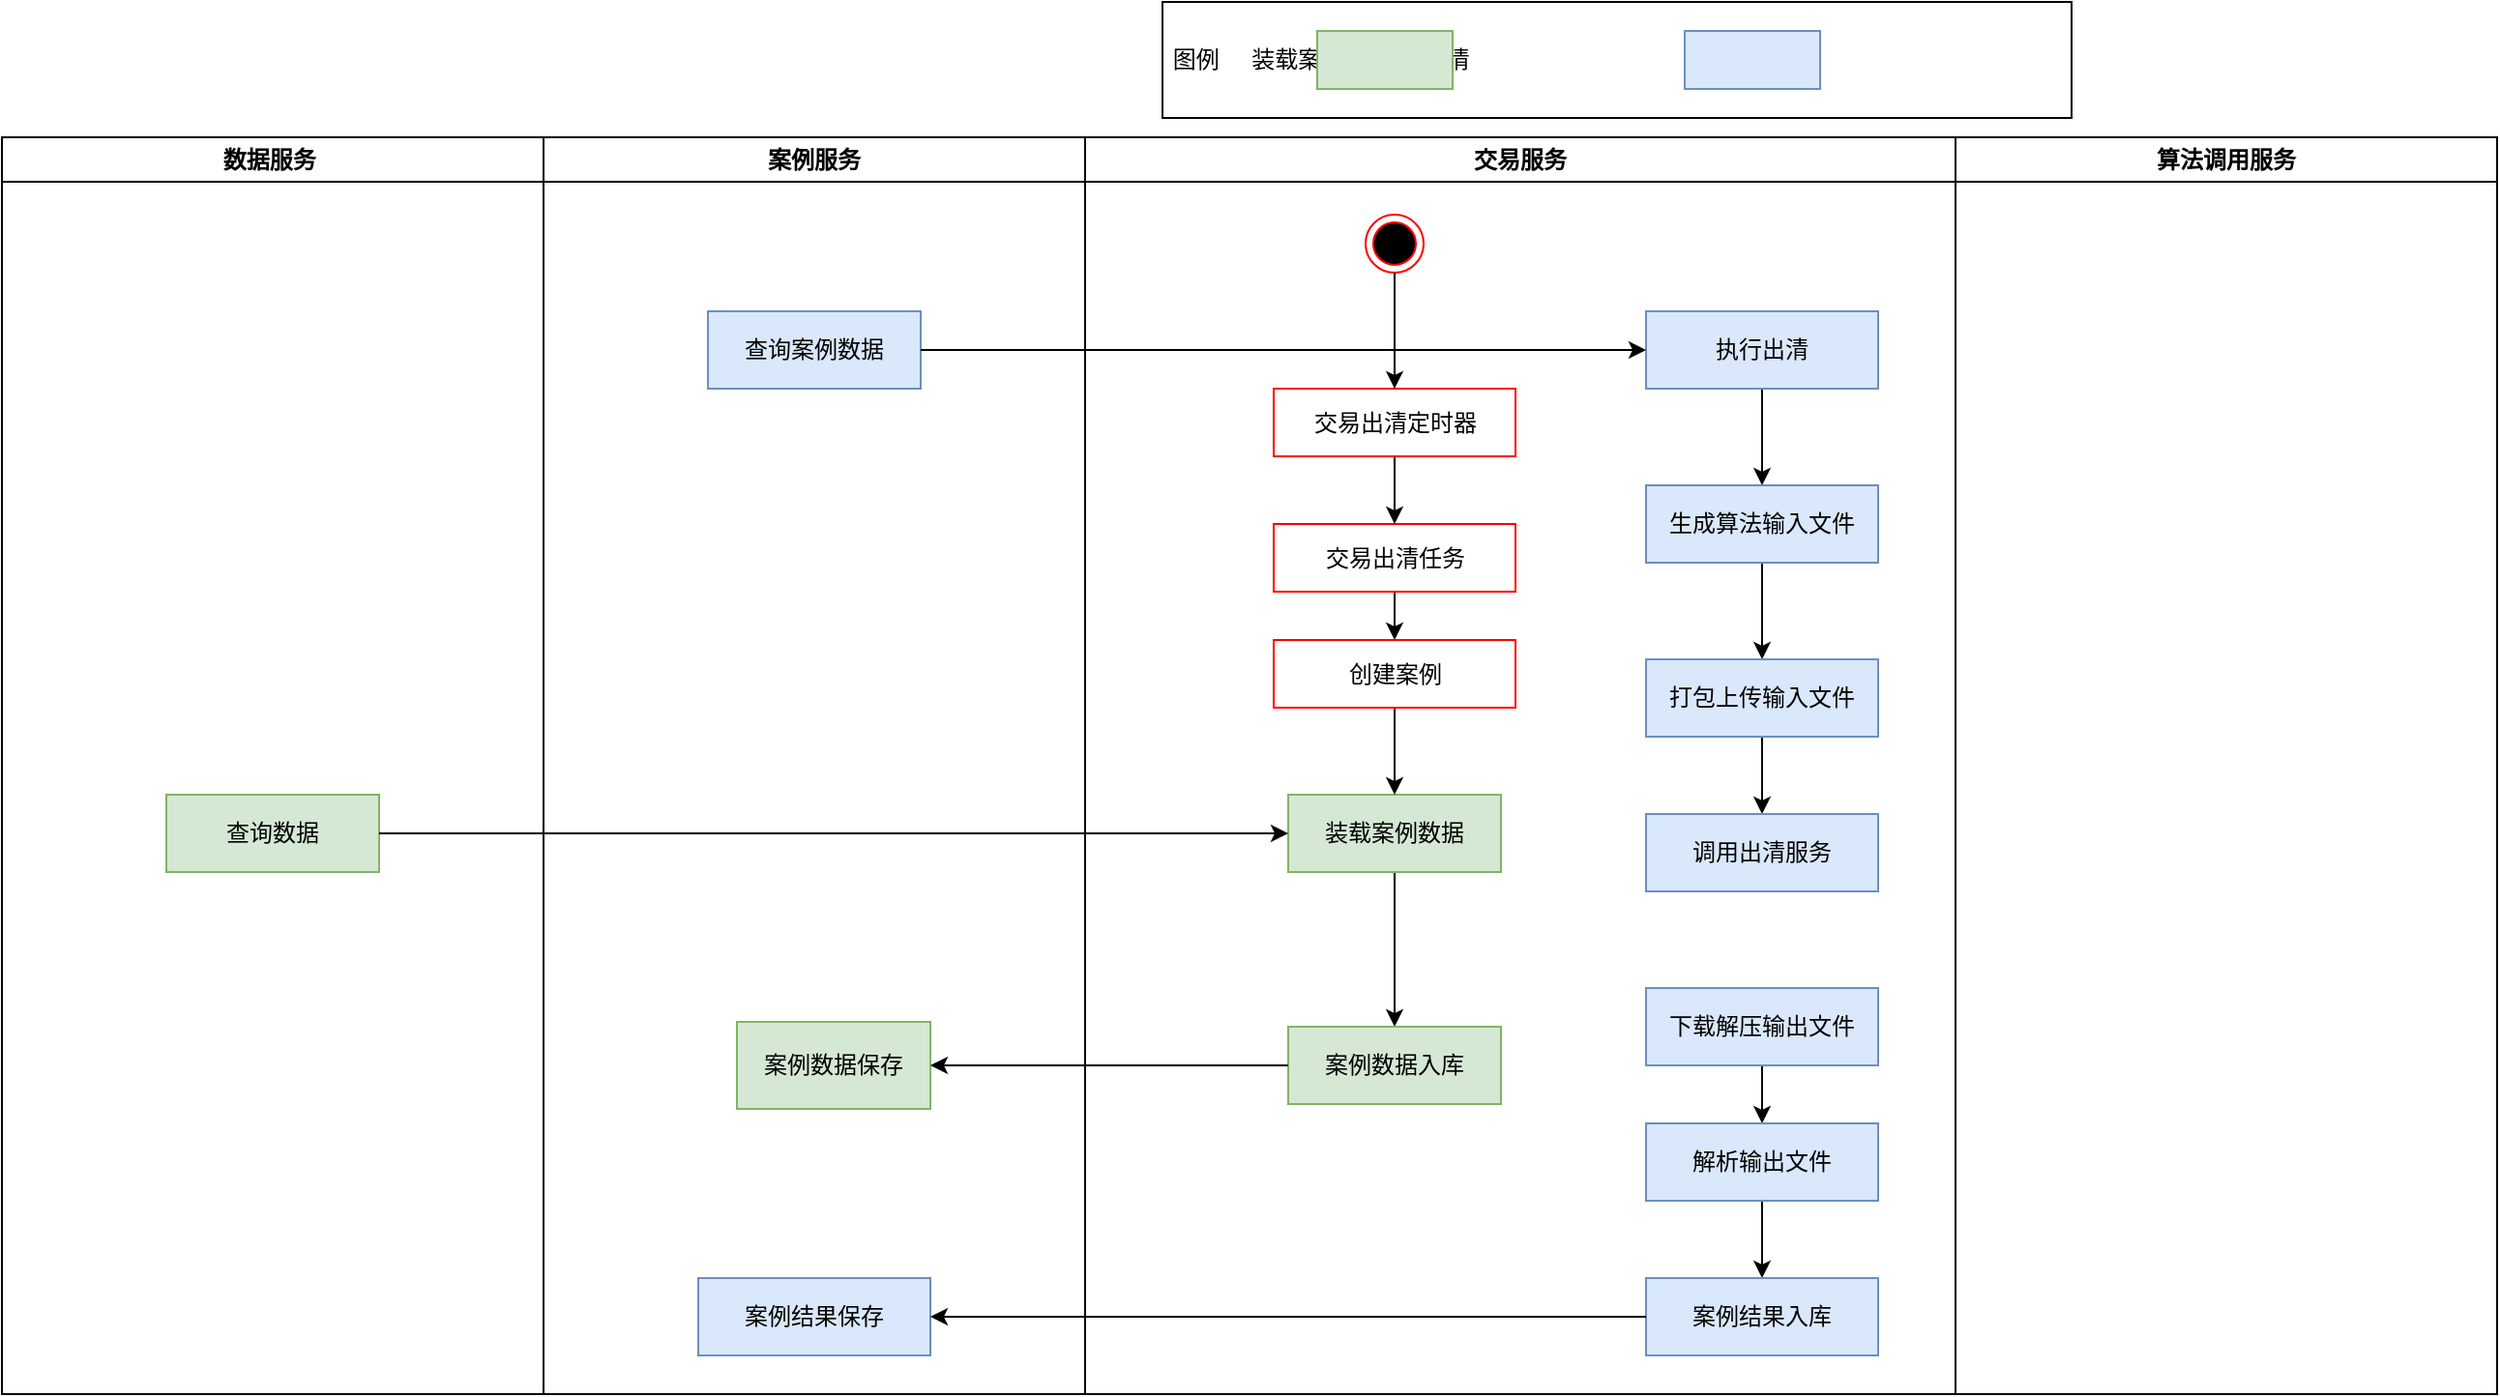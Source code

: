 <mxfile version="17.4.5" type="github">
  <diagram name="Page-1" id="e7e014a7-5840-1c2e-5031-d8a46d1fe8dd">
    <mxGraphModel dx="1298" dy="684" grid="1" gridSize="10" guides="1" tooltips="1" connect="1" arrows="1" fold="1" page="1" pageScale="1" pageWidth="1169" pageHeight="826" background="none" math="0" shadow="0">
      <root>
        <mxCell id="0" />
        <mxCell id="1" parent="0" />
        <mxCell id="2" value="数据服务 " style="swimlane;whiteSpace=wrap;startSize=23;" parent="1" vertex="1">
          <mxGeometry x="20" y="80" width="280" height="650" as="geometry" />
        </mxCell>
        <mxCell id="lPYdNGUAKUubtrO1FUui-58" value="查询数据" style="rounded=0;whiteSpace=wrap;html=1;fontSize=12;fillColor=#d5e8d4;strokeColor=#82b366;" vertex="1" parent="2">
          <mxGeometry x="85" y="340" width="110" height="40" as="geometry" />
        </mxCell>
        <mxCell id="4" value="交易服务" style="swimlane;whiteSpace=wrap" parent="1" vertex="1">
          <mxGeometry x="580" y="80" width="450" height="650" as="geometry" />
        </mxCell>
        <mxCell id="lPYdNGUAKUubtrO1FUui-64" value="" style="edgeStyle=orthogonalEdgeStyle;rounded=0;orthogonalLoop=1;jettySize=auto;html=1;fontSize=12;fontColor=#FFFFFF;" edge="1" parent="4" source="lPYdNGUAKUubtrO1FUui-61" target="lPYdNGUAKUubtrO1FUui-63">
          <mxGeometry relative="1" as="geometry" />
        </mxCell>
        <mxCell id="lPYdNGUAKUubtrO1FUui-61" value="装载案例数据" style="whiteSpace=wrap;html=1;fillColor=#d5e8d4;strokeColor=#82b366;fontColor=rgb(0, 0, 0);rounded=0;" vertex="1" parent="4">
          <mxGeometry x="105" y="340" width="110" height="40" as="geometry" />
        </mxCell>
        <mxCell id="lPYdNGUAKUubtrO1FUui-63" value="案例数据入库" style="whiteSpace=wrap;html=1;fillColor=#d5e8d4;strokeColor=#82b366;fontColor=rgb(0, 0, 0);rounded=0;" vertex="1" parent="4">
          <mxGeometry x="105" y="460" width="110" height="40" as="geometry" />
        </mxCell>
        <mxCell id="lPYdNGUAKUubtrO1FUui-71" value="" style="edgeStyle=orthogonalEdgeStyle;rounded=0;orthogonalLoop=1;jettySize=auto;html=1;fontSize=12;fontColor=#FFFFFF;" edge="1" parent="4" source="lPYdNGUAKUubtrO1FUui-68" target="lPYdNGUAKUubtrO1FUui-70">
          <mxGeometry relative="1" as="geometry" />
        </mxCell>
        <mxCell id="lPYdNGUAKUubtrO1FUui-68" value="执行出清" style="whiteSpace=wrap;html=1;fillColor=#dae8fc;strokeColor=#6c8ebf;fontColor=rgb(0, 0, 0);rounded=0;" vertex="1" parent="4">
          <mxGeometry x="290" y="90" width="120" height="40" as="geometry" />
        </mxCell>
        <mxCell id="lPYdNGUAKUubtrO1FUui-73" value="" style="edgeStyle=orthogonalEdgeStyle;rounded=0;orthogonalLoop=1;jettySize=auto;html=1;fontSize=12;fontColor=#FFFFFF;" edge="1" parent="4" source="lPYdNGUAKUubtrO1FUui-70" target="lPYdNGUAKUubtrO1FUui-72">
          <mxGeometry relative="1" as="geometry" />
        </mxCell>
        <mxCell id="lPYdNGUAKUubtrO1FUui-70" value="生成算法输入文件" style="whiteSpace=wrap;html=1;fillColor=#dae8fc;strokeColor=#6c8ebf;fontColor=rgb(0, 0, 0);rounded=0;" vertex="1" parent="4">
          <mxGeometry x="290" y="180" width="120" height="40" as="geometry" />
        </mxCell>
        <mxCell id="lPYdNGUAKUubtrO1FUui-75" value="" style="edgeStyle=orthogonalEdgeStyle;rounded=0;orthogonalLoop=1;jettySize=auto;html=1;fontSize=12;fontColor=#FFFFFF;" edge="1" parent="4" source="lPYdNGUAKUubtrO1FUui-72" target="lPYdNGUAKUubtrO1FUui-74">
          <mxGeometry relative="1" as="geometry" />
        </mxCell>
        <mxCell id="lPYdNGUAKUubtrO1FUui-72" value="打包上传输入文件" style="whiteSpace=wrap;html=1;fillColor=#dae8fc;strokeColor=#6c8ebf;fontColor=rgb(0, 0, 0);rounded=0;" vertex="1" parent="4">
          <mxGeometry x="290" y="270" width="120" height="40" as="geometry" />
        </mxCell>
        <mxCell id="lPYdNGUAKUubtrO1FUui-74" value="调用出清服务" style="whiteSpace=wrap;html=1;fillColor=#dae8fc;strokeColor=#6c8ebf;fontColor=rgb(0, 0, 0);rounded=0;" vertex="1" parent="4">
          <mxGeometry x="290" y="350" width="120" height="40" as="geometry" />
        </mxCell>
        <mxCell id="lPYdNGUAKUubtrO1FUui-80" value="" style="edgeStyle=orthogonalEdgeStyle;rounded=0;orthogonalLoop=1;jettySize=auto;html=1;fontSize=12;fontColor=#FFFFFF;" edge="1" parent="4" source="lPYdNGUAKUubtrO1FUui-76" target="lPYdNGUAKUubtrO1FUui-79">
          <mxGeometry relative="1" as="geometry" />
        </mxCell>
        <mxCell id="lPYdNGUAKUubtrO1FUui-76" value="下载解压输出文件" style="rounded=0;whiteSpace=wrap;html=1;fontSize=12;fillColor=#dae8fc;strokeColor=#6c8ebf;" vertex="1" parent="4">
          <mxGeometry x="290" y="440" width="120" height="40" as="geometry" />
        </mxCell>
        <mxCell id="lPYdNGUAKUubtrO1FUui-82" value="" style="edgeStyle=orthogonalEdgeStyle;rounded=0;orthogonalLoop=1;jettySize=auto;html=1;fontSize=12;fontColor=#FFFFFF;" edge="1" parent="4" source="lPYdNGUAKUubtrO1FUui-79" target="lPYdNGUAKUubtrO1FUui-81">
          <mxGeometry relative="1" as="geometry" />
        </mxCell>
        <mxCell id="lPYdNGUAKUubtrO1FUui-79" value="解析输出文件" style="rounded=0;whiteSpace=wrap;html=1;fontSize=12;fillColor=#dae8fc;strokeColor=#6c8ebf;fontColor=rgb(0, 0, 0);" vertex="1" parent="4">
          <mxGeometry x="290" y="510" width="120" height="40" as="geometry" />
        </mxCell>
        <mxCell id="lPYdNGUAKUubtrO1FUui-81" value="案例结果入库" style="rounded=0;whiteSpace=wrap;html=1;fontSize=12;fillColor=#dae8fc;strokeColor=#6c8ebf;fontColor=rgb(0, 0, 0);" vertex="1" parent="4">
          <mxGeometry x="290" y="590" width="120" height="40" as="geometry" />
        </mxCell>
        <mxCell id="lPYdNGUAKUubtrO1FUui-86" value="" style="ellipse;html=1;shape=endState;fillColor=#000000;strokeColor=#ff0000;fontSize=12;fontColor=#FFFFFF;" vertex="1" parent="4">
          <mxGeometry x="145" y="40" width="30" height="30" as="geometry" />
        </mxCell>
        <mxCell id="lPYdNGUAKUubtrO1FUui-92" value="" style="edgeStyle=orthogonalEdgeStyle;rounded=0;orthogonalLoop=1;jettySize=auto;html=1;fontSize=12;fontColor=#000000;" edge="1" parent="4" source="lPYdNGUAKUubtrO1FUui-88" target="lPYdNGUAKUubtrO1FUui-91">
          <mxGeometry relative="1" as="geometry" />
        </mxCell>
        <mxCell id="lPYdNGUAKUubtrO1FUui-88" value="交易出清定时器" style="whiteSpace=wrap;html=1;fillColor=#FFFFFF;strokeColor=#ff0000;fontColor=#000000;" vertex="1" parent="4">
          <mxGeometry x="97.5" y="130" width="125" height="35" as="geometry" />
        </mxCell>
        <mxCell id="lPYdNGUAKUubtrO1FUui-89" value="" style="edgeStyle=orthogonalEdgeStyle;rounded=0;orthogonalLoop=1;jettySize=auto;html=1;fontSize=12;fontColor=#FFFFFF;" edge="1" parent="4" source="lPYdNGUAKUubtrO1FUui-86" target="lPYdNGUAKUubtrO1FUui-88">
          <mxGeometry relative="1" as="geometry" />
        </mxCell>
        <mxCell id="lPYdNGUAKUubtrO1FUui-96" style="edgeStyle=orthogonalEdgeStyle;rounded=0;orthogonalLoop=1;jettySize=auto;html=1;exitX=0.5;exitY=1;exitDx=0;exitDy=0;fontSize=12;fontColor=#000000;" edge="1" parent="4" source="lPYdNGUAKUubtrO1FUui-91" target="lPYdNGUAKUubtrO1FUui-95">
          <mxGeometry relative="1" as="geometry" />
        </mxCell>
        <mxCell id="lPYdNGUAKUubtrO1FUui-91" value="交易出清任务" style="whiteSpace=wrap;html=1;fillColor=#FFFFFF;strokeColor=#ff0000;fontColor=#000000;" vertex="1" parent="4">
          <mxGeometry x="97.5" y="200" width="125" height="35" as="geometry" />
        </mxCell>
        <mxCell id="lPYdNGUAKUubtrO1FUui-97" style="edgeStyle=orthogonalEdgeStyle;rounded=0;orthogonalLoop=1;jettySize=auto;html=1;exitX=0.5;exitY=1;exitDx=0;exitDy=0;entryX=0.5;entryY=0;entryDx=0;entryDy=0;fontSize=12;fontColor=#000000;" edge="1" parent="4" source="lPYdNGUAKUubtrO1FUui-95" target="lPYdNGUAKUubtrO1FUui-61">
          <mxGeometry relative="1" as="geometry" />
        </mxCell>
        <mxCell id="lPYdNGUAKUubtrO1FUui-95" value="创建案例" style="whiteSpace=wrap;html=1;fillColor=#FFFFFF;strokeColor=#ff0000;fontColor=#000000;" vertex="1" parent="4">
          <mxGeometry x="97.5" y="260" width="125" height="35" as="geometry" />
        </mxCell>
        <mxCell id="lPYdNGUAKUubtrO1FUui-47" value="算法调用服务" style="swimlane;whiteSpace=wrap" vertex="1" parent="1">
          <mxGeometry x="1030" y="80" width="280" height="650" as="geometry" />
        </mxCell>
        <mxCell id="lPYdNGUAKUubtrO1FUui-54" value="&lt;font style=&quot;font-size: 12px&quot;&gt;&lt;span style=&quot;white-space: pre&quot;&gt;	&lt;/span&gt;图例&amp;nbsp;&lt;span style=&quot;white-space: pre&quot;&gt;	&lt;/span&gt;&lt;span style=&quot;white-space: pre&quot;&gt;	&lt;/span&gt;&lt;span style=&quot;white-space: pre&quot;&gt;	&lt;/span&gt;&lt;span style=&quot;white-space: pre&quot;&gt;	&lt;/span&gt;装载案例数据&lt;span style=&quot;white-space: pre&quot;&gt;	&lt;span style=&quot;white-space: pre&quot;&gt;	&lt;/span&gt;&lt;span style=&quot;white-space: pre&quot;&gt;	&lt;/span&gt;&lt;span style=&quot;white-space: pre&quot;&gt;	&lt;/span&gt;&lt;span style=&quot;white-space: pre&quot;&gt;	&lt;/span&gt;出清&lt;/span&gt;&lt;span style=&quot;white-space: pre&quot;&gt;	&lt;/span&gt;&lt;span style=&quot;white-space: pre&quot;&gt;	&lt;/span&gt;&lt;span style=&quot;white-space: pre&quot;&gt;	&lt;/span&gt;&lt;/font&gt;" style="rounded=0;whiteSpace=wrap;html=1;align=left;" vertex="1" parent="1">
          <mxGeometry x="620" y="10" width="470" height="60" as="geometry" />
        </mxCell>
        <mxCell id="lPYdNGUAKUubtrO1FUui-55" value="" style="rounded=0;whiteSpace=wrap;html=1;fillColor=#d5e8d4;strokeColor=#82b366;" vertex="1" parent="1">
          <mxGeometry x="700" y="25" width="70" height="30" as="geometry" />
        </mxCell>
        <mxCell id="lPYdNGUAKUubtrO1FUui-56" value="" style="rounded=0;whiteSpace=wrap;html=1;fillColor=#dae8fc;strokeColor=#6c8ebf;" vertex="1" parent="1">
          <mxGeometry x="890" y="25" width="70" height="30" as="geometry" />
        </mxCell>
        <mxCell id="3" value="案例服务" style="swimlane;whiteSpace=wrap" parent="1" vertex="1">
          <mxGeometry x="300" y="80" width="280" height="650" as="geometry" />
        </mxCell>
        <mxCell id="lPYdNGUAKUubtrO1FUui-65" value="案例数据保存" style="whiteSpace=wrap;html=1;fillColor=#d5e8d4;strokeColor=#82b366;fontColor=rgb(0, 0, 0);rounded=0;" vertex="1" parent="3">
          <mxGeometry x="100" y="457.5" width="100" height="45" as="geometry" />
        </mxCell>
        <mxCell id="lPYdNGUAKUubtrO1FUui-67" value="查询案例数据" style="rounded=0;whiteSpace=wrap;html=1;fontSize=12;fillColor=#dae8fc;strokeColor=#6c8ebf;" vertex="1" parent="3">
          <mxGeometry x="85" y="90" width="110" height="40" as="geometry" />
        </mxCell>
        <mxCell id="lPYdNGUAKUubtrO1FUui-83" value="案例结果保存" style="rounded=0;whiteSpace=wrap;html=1;fontSize=12;fillColor=#dae8fc;strokeColor=#6c8ebf;fontColor=rgb(0, 0, 0);" vertex="1" parent="3">
          <mxGeometry x="80" y="590" width="120" height="40" as="geometry" />
        </mxCell>
        <mxCell id="lPYdNGUAKUubtrO1FUui-66" value="" style="edgeStyle=orthogonalEdgeStyle;rounded=0;orthogonalLoop=1;jettySize=auto;html=1;fontSize=12;fontColor=#FFFFFF;" edge="1" parent="1" source="lPYdNGUAKUubtrO1FUui-63" target="lPYdNGUAKUubtrO1FUui-65">
          <mxGeometry relative="1" as="geometry" />
        </mxCell>
        <mxCell id="lPYdNGUAKUubtrO1FUui-69" value="" style="edgeStyle=orthogonalEdgeStyle;rounded=0;orthogonalLoop=1;jettySize=auto;html=1;fontSize=12;fontColor=#FFFFFF;" edge="1" parent="1" source="lPYdNGUAKUubtrO1FUui-67" target="lPYdNGUAKUubtrO1FUui-68">
          <mxGeometry relative="1" as="geometry" />
        </mxCell>
        <mxCell id="lPYdNGUAKUubtrO1FUui-84" value="" style="edgeStyle=orthogonalEdgeStyle;rounded=0;orthogonalLoop=1;jettySize=auto;html=1;fontSize=12;fontColor=#FFFFFF;" edge="1" parent="1" source="lPYdNGUAKUubtrO1FUui-81" target="lPYdNGUAKUubtrO1FUui-83">
          <mxGeometry relative="1" as="geometry" />
        </mxCell>
        <mxCell id="lPYdNGUAKUubtrO1FUui-85" style="edgeStyle=orthogonalEdgeStyle;rounded=0;orthogonalLoop=1;jettySize=auto;html=1;exitX=1;exitY=0.5;exitDx=0;exitDy=0;entryX=0;entryY=0.5;entryDx=0;entryDy=0;fontSize=12;fontColor=#FFFFFF;" edge="1" parent="1" source="lPYdNGUAKUubtrO1FUui-58" target="lPYdNGUAKUubtrO1FUui-61">
          <mxGeometry relative="1" as="geometry" />
        </mxCell>
      </root>
    </mxGraphModel>
  </diagram>
</mxfile>
